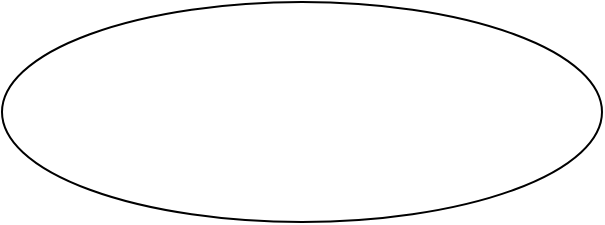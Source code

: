 <mxfile version="15.8.4" type="device"><diagram id="51drt8vjzsiosk75Nok3" name="Page-1"><mxGraphModel dx="1422" dy="794" grid="1" gridSize="10" guides="1" tooltips="1" connect="1" arrows="1" fold="1" page="1" pageScale="1" pageWidth="3300" pageHeight="4681" math="0" shadow="0"><root><mxCell id="0"/><mxCell id="1" parent="0"/><mxCell id="U9j_0wp-vFjQHlob3ZHL-1" value="" style="ellipse;whiteSpace=wrap;html=1;" vertex="1" parent="1"><mxGeometry x="230" y="330" width="300" height="110" as="geometry"/></mxCell></root></mxGraphModel></diagram></mxfile>